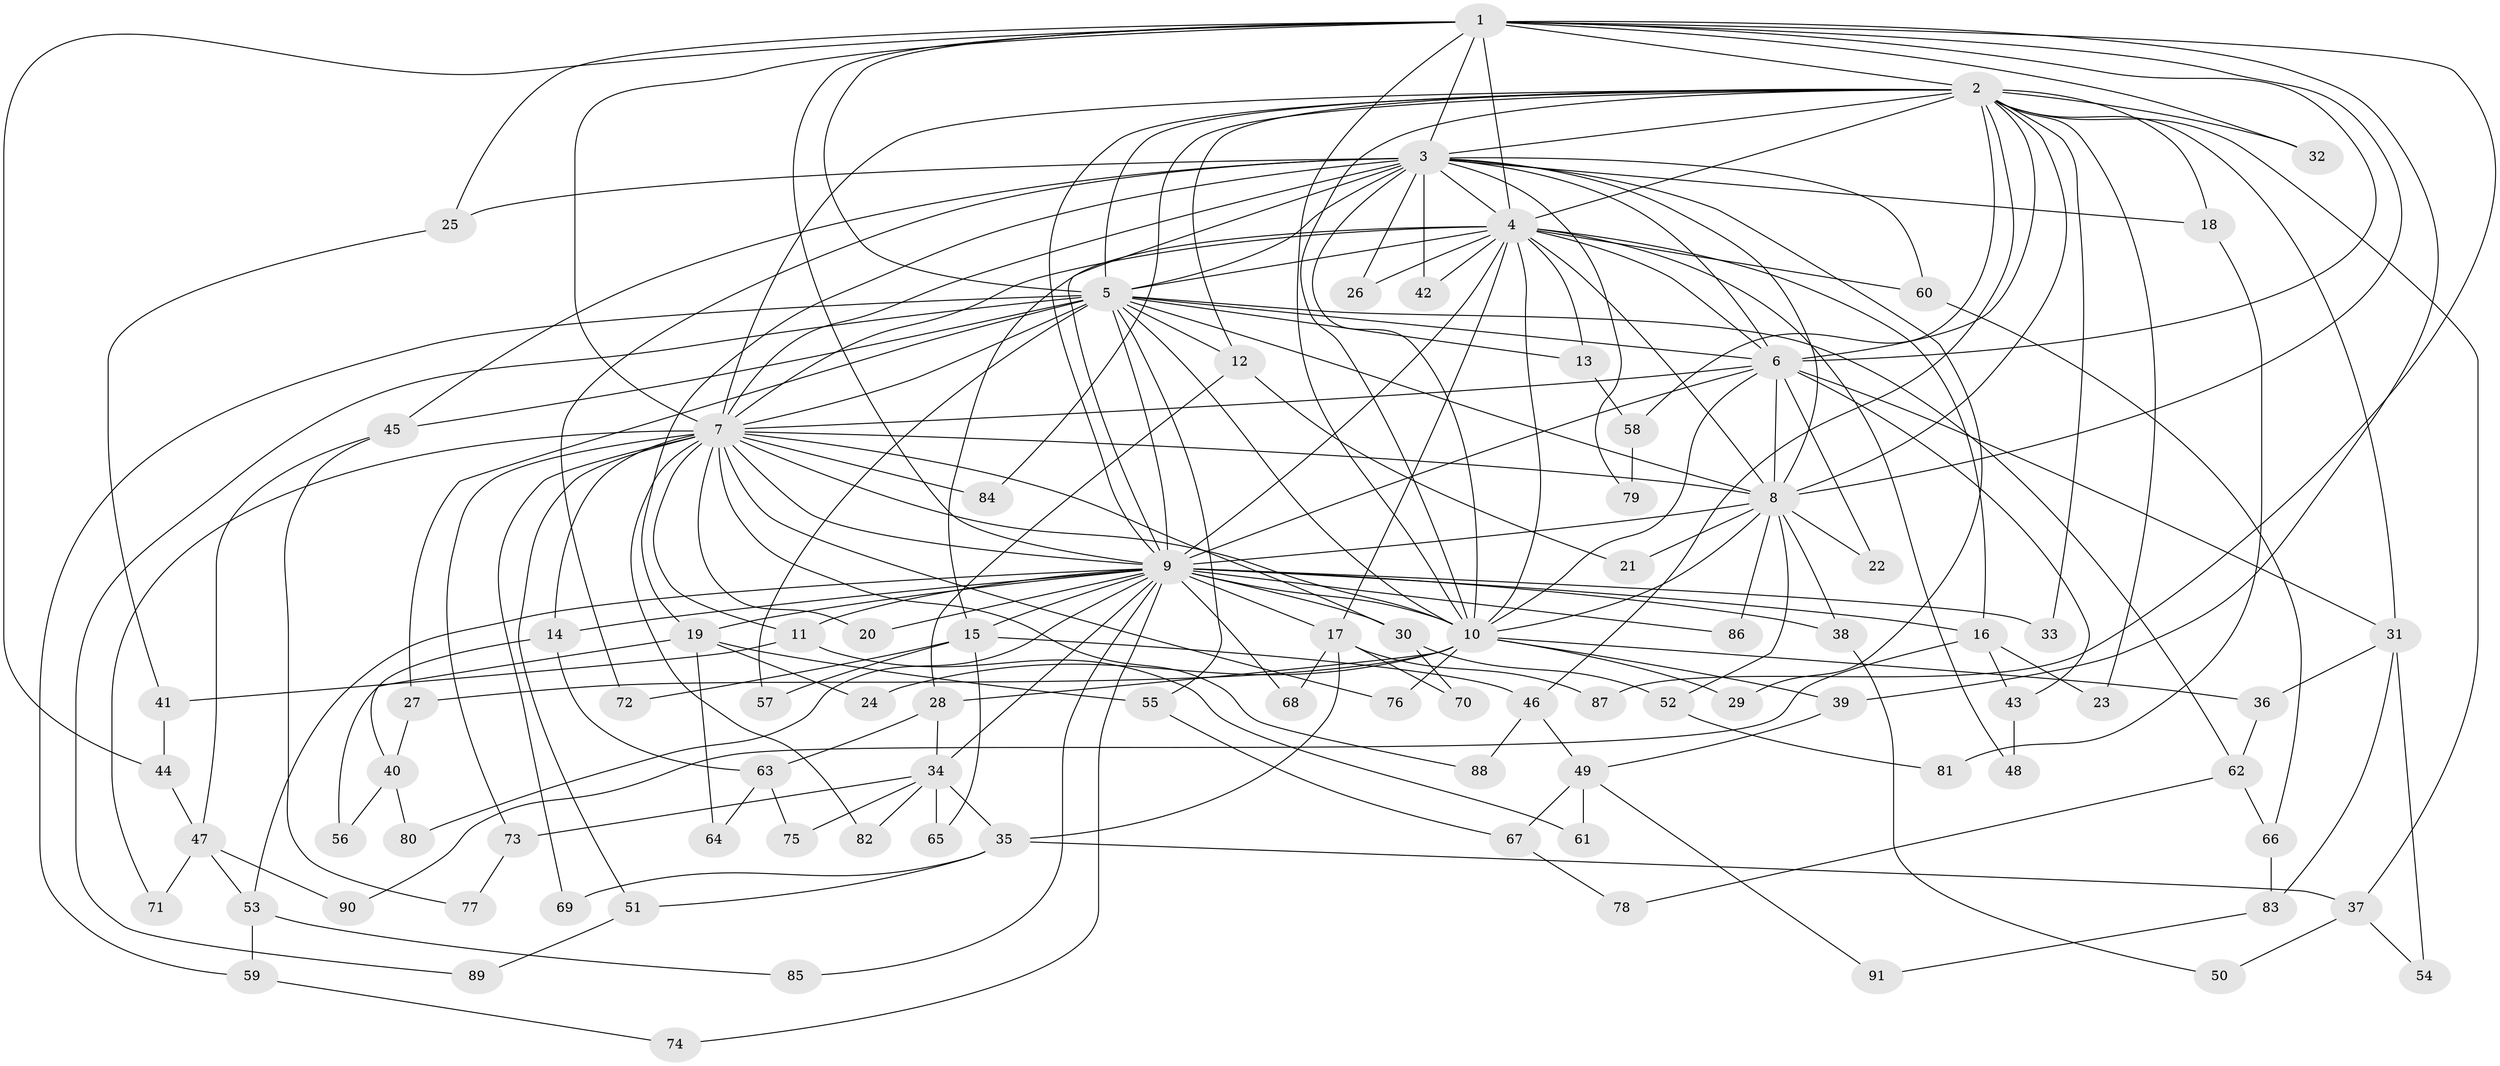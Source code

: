 // Generated by graph-tools (version 1.1) at 2025/49/03/09/25 03:49:28]
// undirected, 91 vertices, 207 edges
graph export_dot {
graph [start="1"]
  node [color=gray90,style=filled];
  1;
  2;
  3;
  4;
  5;
  6;
  7;
  8;
  9;
  10;
  11;
  12;
  13;
  14;
  15;
  16;
  17;
  18;
  19;
  20;
  21;
  22;
  23;
  24;
  25;
  26;
  27;
  28;
  29;
  30;
  31;
  32;
  33;
  34;
  35;
  36;
  37;
  38;
  39;
  40;
  41;
  42;
  43;
  44;
  45;
  46;
  47;
  48;
  49;
  50;
  51;
  52;
  53;
  54;
  55;
  56;
  57;
  58;
  59;
  60;
  61;
  62;
  63;
  64;
  65;
  66;
  67;
  68;
  69;
  70;
  71;
  72;
  73;
  74;
  75;
  76;
  77;
  78;
  79;
  80;
  81;
  82;
  83;
  84;
  85;
  86;
  87;
  88;
  89;
  90;
  91;
  1 -- 2;
  1 -- 3;
  1 -- 4;
  1 -- 5;
  1 -- 6;
  1 -- 7;
  1 -- 8;
  1 -- 9;
  1 -- 10;
  1 -- 25;
  1 -- 32;
  1 -- 39;
  1 -- 44;
  1 -- 87;
  2 -- 3;
  2 -- 4;
  2 -- 5;
  2 -- 6;
  2 -- 7;
  2 -- 8;
  2 -- 9;
  2 -- 10;
  2 -- 12;
  2 -- 18;
  2 -- 23;
  2 -- 31;
  2 -- 32;
  2 -- 33;
  2 -- 37;
  2 -- 46;
  2 -- 58;
  2 -- 84;
  3 -- 4;
  3 -- 5;
  3 -- 6;
  3 -- 7;
  3 -- 8;
  3 -- 9;
  3 -- 10;
  3 -- 18;
  3 -- 19;
  3 -- 25;
  3 -- 26;
  3 -- 29;
  3 -- 42;
  3 -- 45;
  3 -- 60;
  3 -- 72;
  3 -- 79;
  4 -- 5;
  4 -- 6;
  4 -- 7;
  4 -- 8;
  4 -- 9;
  4 -- 10;
  4 -- 13;
  4 -- 15;
  4 -- 16;
  4 -- 17;
  4 -- 26;
  4 -- 42;
  4 -- 48;
  4 -- 60;
  5 -- 6;
  5 -- 7;
  5 -- 8;
  5 -- 9;
  5 -- 10;
  5 -- 12;
  5 -- 13;
  5 -- 27;
  5 -- 45;
  5 -- 55;
  5 -- 57;
  5 -- 59;
  5 -- 62;
  5 -- 89;
  6 -- 7;
  6 -- 8;
  6 -- 9;
  6 -- 10;
  6 -- 22;
  6 -- 31;
  6 -- 43;
  7 -- 8;
  7 -- 9;
  7 -- 10;
  7 -- 11;
  7 -- 14;
  7 -- 20;
  7 -- 30;
  7 -- 51;
  7 -- 69;
  7 -- 71;
  7 -- 73;
  7 -- 76;
  7 -- 82;
  7 -- 84;
  7 -- 88;
  8 -- 9;
  8 -- 10;
  8 -- 21;
  8 -- 22;
  8 -- 38;
  8 -- 52;
  8 -- 86;
  9 -- 10;
  9 -- 11;
  9 -- 14;
  9 -- 15;
  9 -- 16;
  9 -- 17;
  9 -- 19;
  9 -- 20;
  9 -- 30;
  9 -- 33;
  9 -- 34;
  9 -- 38;
  9 -- 53;
  9 -- 68;
  9 -- 74;
  9 -- 80;
  9 -- 85;
  9 -- 86;
  10 -- 24;
  10 -- 27;
  10 -- 28;
  10 -- 29;
  10 -- 36;
  10 -- 39;
  10 -- 76;
  11 -- 41;
  11 -- 61;
  12 -- 21;
  12 -- 28;
  13 -- 58;
  14 -- 40;
  14 -- 63;
  15 -- 46;
  15 -- 57;
  15 -- 65;
  15 -- 72;
  16 -- 23;
  16 -- 43;
  16 -- 90;
  17 -- 35;
  17 -- 68;
  17 -- 70;
  17 -- 87;
  18 -- 81;
  19 -- 24;
  19 -- 55;
  19 -- 56;
  19 -- 64;
  25 -- 41;
  27 -- 40;
  28 -- 34;
  28 -- 63;
  30 -- 52;
  30 -- 70;
  31 -- 36;
  31 -- 54;
  31 -- 83;
  34 -- 35;
  34 -- 65;
  34 -- 73;
  34 -- 75;
  34 -- 82;
  35 -- 37;
  35 -- 51;
  35 -- 69;
  36 -- 62;
  37 -- 50;
  37 -- 54;
  38 -- 50;
  39 -- 49;
  40 -- 56;
  40 -- 80;
  41 -- 44;
  43 -- 48;
  44 -- 47;
  45 -- 47;
  45 -- 77;
  46 -- 49;
  46 -- 88;
  47 -- 53;
  47 -- 71;
  47 -- 90;
  49 -- 61;
  49 -- 67;
  49 -- 91;
  51 -- 89;
  52 -- 81;
  53 -- 59;
  53 -- 85;
  55 -- 67;
  58 -- 79;
  59 -- 74;
  60 -- 66;
  62 -- 66;
  62 -- 78;
  63 -- 64;
  63 -- 75;
  66 -- 83;
  67 -- 78;
  73 -- 77;
  83 -- 91;
}
